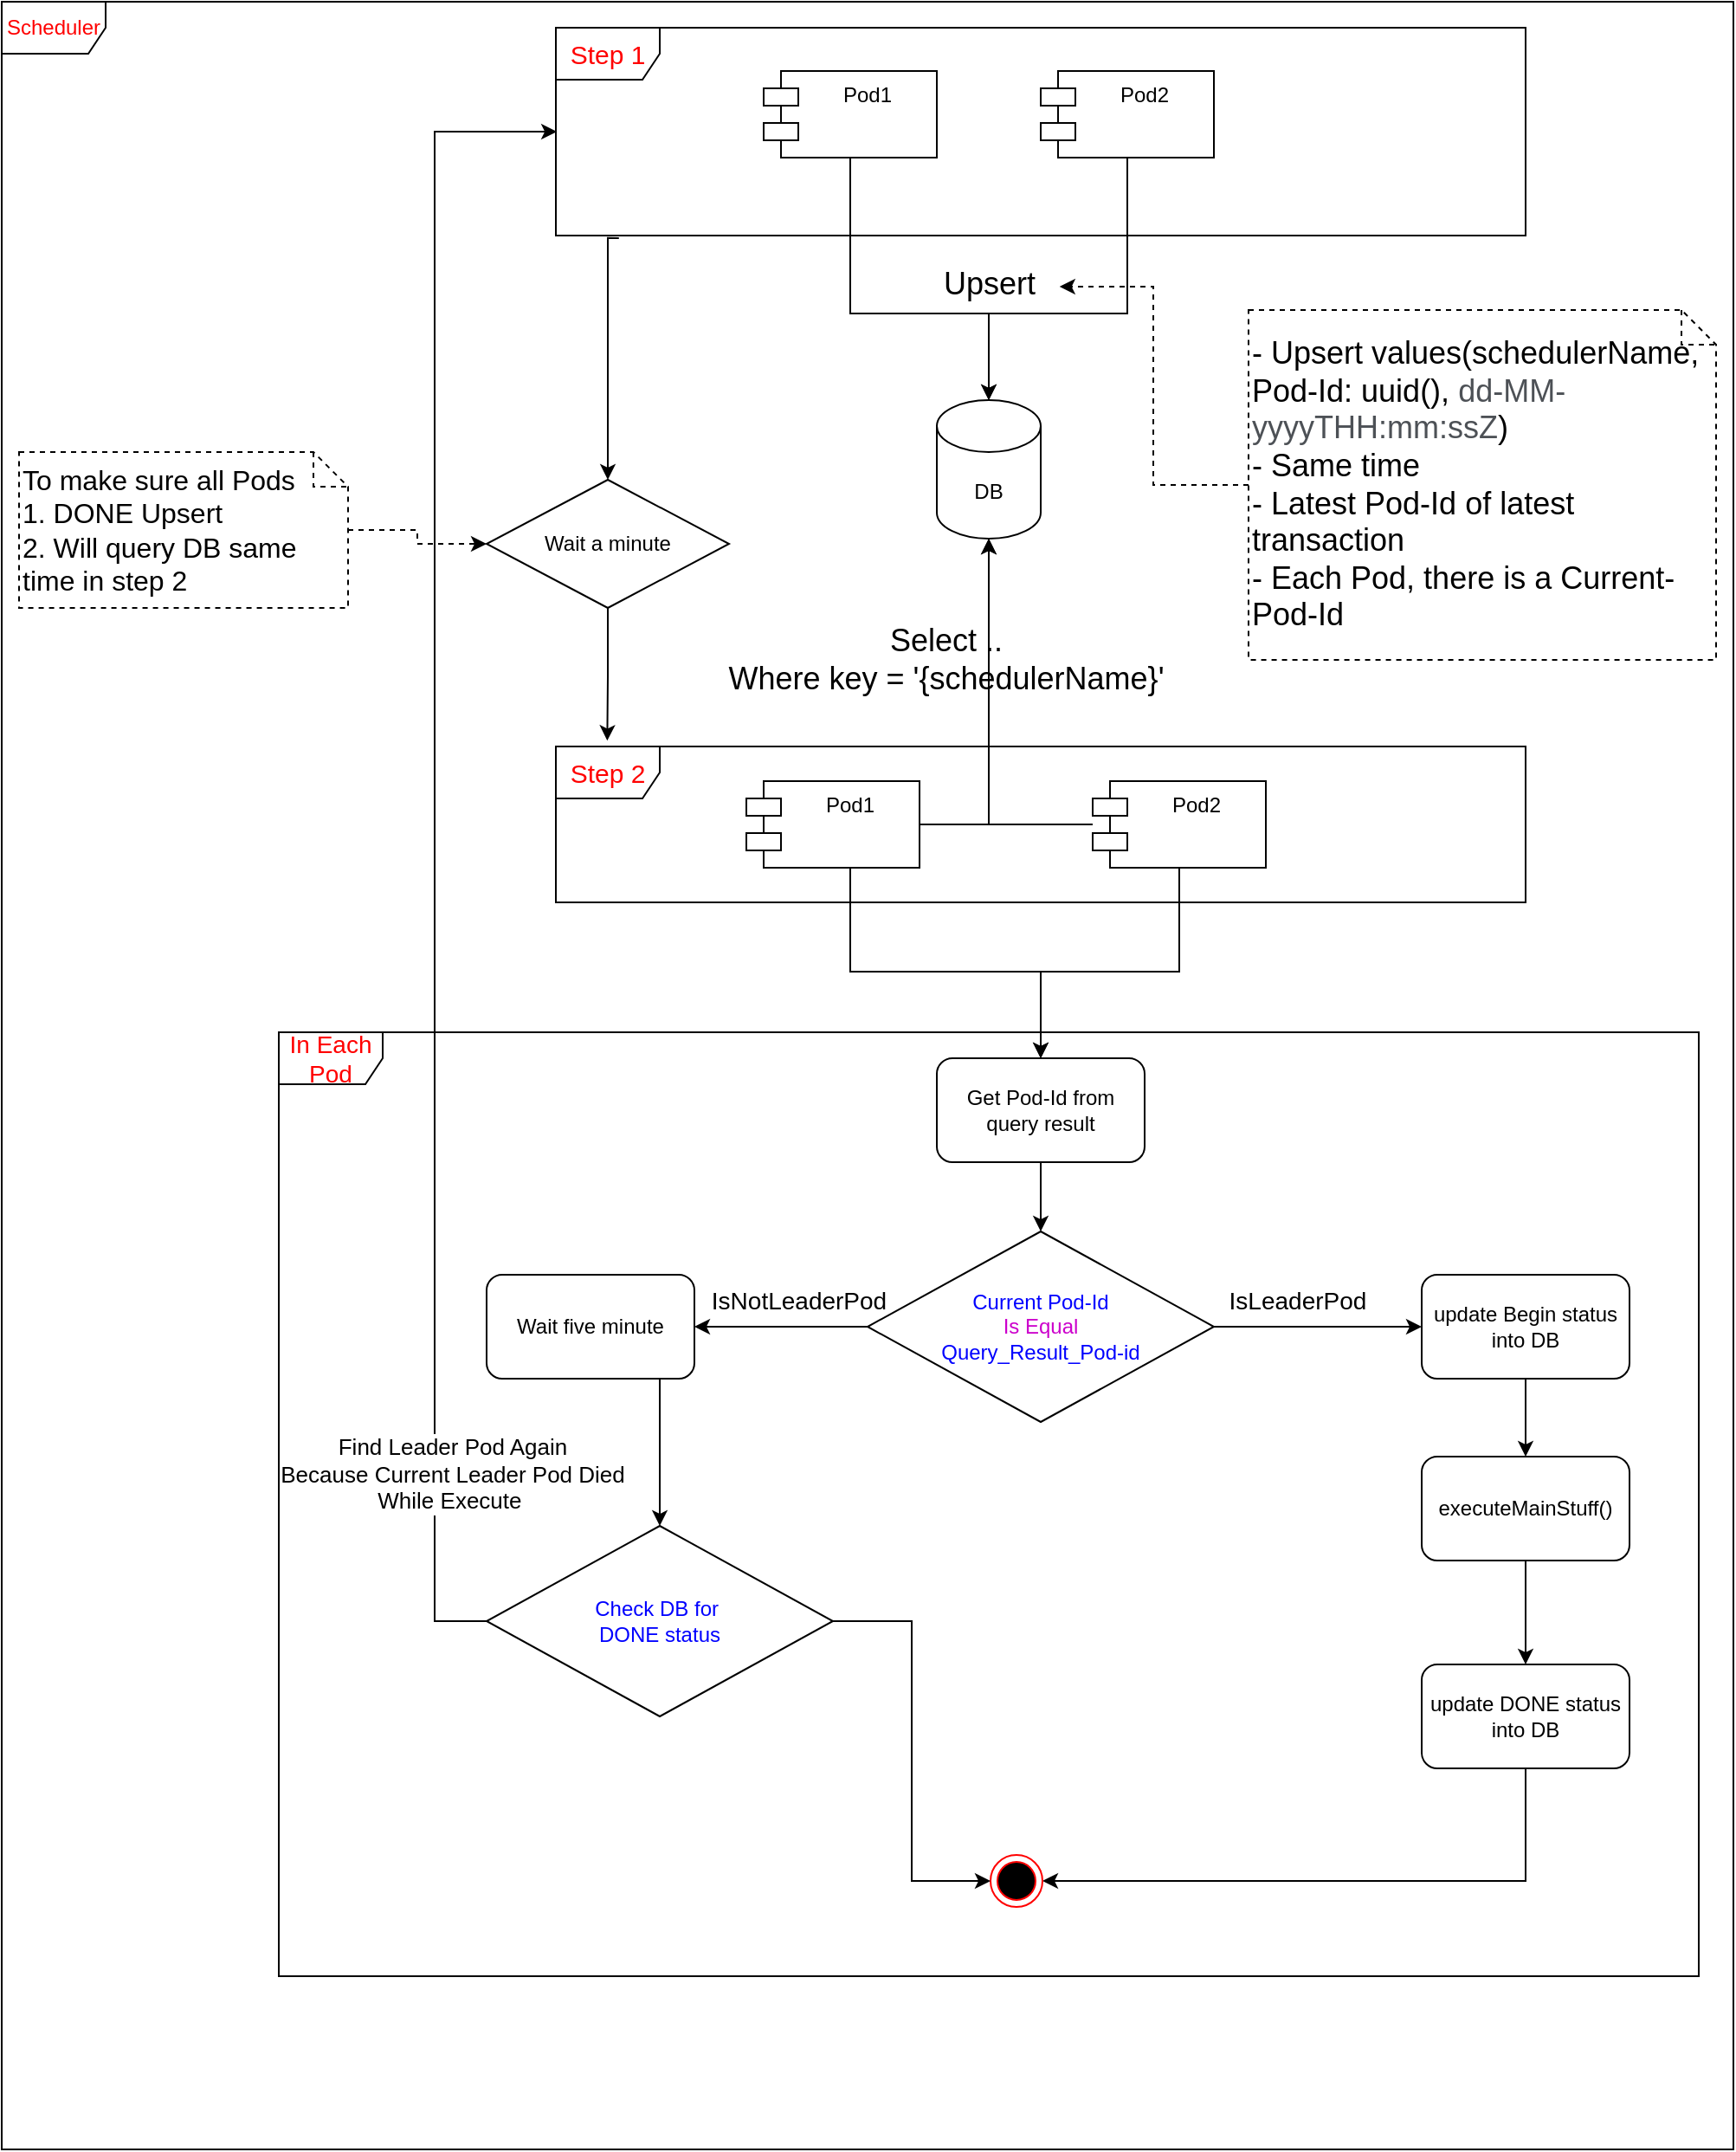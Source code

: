 <mxfile version="24.4.4" type="github">
  <diagram name="Page-1" id="e2xam95Kh5NV5r7jT63Y">
    <mxGraphModel dx="1996" dy="458" grid="1" gridSize="10" guides="1" tooltips="1" connect="1" arrows="1" fold="1" page="1" pageScale="1" pageWidth="850" pageHeight="1100" math="0" shadow="0">
      <root>
        <mxCell id="0" />
        <mxCell id="1" parent="0" />
        <mxCell id="X30sxq30hHPWMuVBQdm3-2" value="Pod1" style="shape=module;align=left;spacingLeft=20;align=center;verticalAlign=top;whiteSpace=wrap;html=1;" parent="1" vertex="1">
          <mxGeometry x="280" y="50" width="100" height="50" as="geometry" />
        </mxCell>
        <mxCell id="X30sxq30hHPWMuVBQdm3-21" style="edgeStyle=orthogonalEdgeStyle;rounded=0;orthogonalLoop=1;jettySize=auto;html=1;exitX=0.5;exitY=1;exitDx=0;exitDy=0;" parent="1" source="X30sxq30hHPWMuVBQdm3-3" target="X30sxq30hHPWMuVBQdm3-17" edge="1">
          <mxGeometry relative="1" as="geometry">
            <Array as="points">
              <mxPoint x="490" y="190" />
              <mxPoint x="410" y="190" />
            </Array>
          </mxGeometry>
        </mxCell>
        <mxCell id="X30sxq30hHPWMuVBQdm3-3" value="Pod2" style="shape=module;align=left;spacingLeft=20;align=center;verticalAlign=top;whiteSpace=wrap;html=1;" parent="1" vertex="1">
          <mxGeometry x="440" y="50" width="100" height="50" as="geometry" />
        </mxCell>
        <mxCell id="X30sxq30hHPWMuVBQdm3-39" style="edgeStyle=orthogonalEdgeStyle;rounded=0;orthogonalLoop=1;jettySize=auto;html=1;entryX=0.5;entryY=0;entryDx=0;entryDy=0;" parent="1" source="X30sxq30hHPWMuVBQdm3-7" target="X30sxq30hHPWMuVBQdm3-30" edge="1">
          <mxGeometry relative="1" as="geometry">
            <Array as="points">
              <mxPoint x="330" y="570" />
              <mxPoint x="440" y="570" />
            </Array>
          </mxGeometry>
        </mxCell>
        <mxCell id="X30sxq30hHPWMuVBQdm3-7" value="Pod1" style="shape=module;align=left;spacingLeft=20;align=center;verticalAlign=top;whiteSpace=wrap;html=1;" parent="1" vertex="1">
          <mxGeometry x="270" y="460" width="100" height="50" as="geometry" />
        </mxCell>
        <mxCell id="X30sxq30hHPWMuVBQdm3-28" style="edgeStyle=orthogonalEdgeStyle;rounded=0;orthogonalLoop=1;jettySize=auto;html=1;" parent="1" source="X30sxq30hHPWMuVBQdm3-8" target="X30sxq30hHPWMuVBQdm3-17" edge="1">
          <mxGeometry relative="1" as="geometry">
            <Array as="points">
              <mxPoint x="410" y="485" />
            </Array>
          </mxGeometry>
        </mxCell>
        <mxCell id="X30sxq30hHPWMuVBQdm3-40" style="edgeStyle=orthogonalEdgeStyle;rounded=0;orthogonalLoop=1;jettySize=auto;html=1;entryX=0.5;entryY=0;entryDx=0;entryDy=0;" parent="1" source="X30sxq30hHPWMuVBQdm3-8" target="X30sxq30hHPWMuVBQdm3-30" edge="1">
          <mxGeometry relative="1" as="geometry">
            <Array as="points">
              <mxPoint x="520" y="570" />
              <mxPoint x="440" y="570" />
            </Array>
          </mxGeometry>
        </mxCell>
        <mxCell id="X30sxq30hHPWMuVBQdm3-8" value="Pod2" style="shape=module;align=left;spacingLeft=20;align=center;verticalAlign=top;whiteSpace=wrap;html=1;" parent="1" vertex="1">
          <mxGeometry x="470" y="460" width="100" height="50" as="geometry" />
        </mxCell>
        <mxCell id="X30sxq30hHPWMuVBQdm3-15" value="&lt;font style=&quot;font-size: 18px;&quot;&gt;- Upsert values(schedulerName, Pod-Id: uuid(),&amp;nbsp;&lt;span style=&quot;color: rgb(77, 81, 86); font-family: arial, sans-serif; background-color: rgb(255, 255, 255);&quot;&gt;dd-MM-yyyyTHH:mm:ssZ&lt;/span&gt;)&lt;br&gt;- Same time&lt;/font&gt;&lt;div style=&quot;font-size: 18px;&quot;&gt;- Latest Pod-Id of latest transaction&lt;/div&gt;&lt;div style=&quot;font-size: 18px;&quot;&gt;- Each Pod, there is a Current-Pod-Id&lt;/div&gt;" style="shape=note;size=20;whiteSpace=wrap;html=1;align=left;dashed=1;" parent="1" vertex="1">
          <mxGeometry x="560" y="188" width="270" height="202" as="geometry" />
        </mxCell>
        <mxCell id="X30sxq30hHPWMuVBQdm3-17" value="DB" style="shape=cylinder3;whiteSpace=wrap;html=1;boundedLbl=1;backgroundOutline=1;size=15;" parent="1" vertex="1">
          <mxGeometry x="380" y="240" width="60" height="80" as="geometry" />
        </mxCell>
        <mxCell id="X30sxq30hHPWMuVBQdm3-55" style="edgeStyle=orthogonalEdgeStyle;rounded=0;orthogonalLoop=1;jettySize=auto;html=1;entryX=0.5;entryY=0;entryDx=0;entryDy=0;exitX=0.065;exitY=1.012;exitDx=0;exitDy=0;exitPerimeter=0;" parent="1" source="X30sxq30hHPWMuVBQdm3-19" target="X30sxq30hHPWMuVBQdm3-47" edge="1">
          <mxGeometry relative="1" as="geometry">
            <mxPoint x="180" y="140" as="sourcePoint" />
            <Array as="points">
              <mxPoint x="190" y="146" />
            </Array>
          </mxGeometry>
        </mxCell>
        <mxCell id="X30sxq30hHPWMuVBQdm3-19" value="&lt;font color=&quot;#ff0000&quot; style=&quot;font-size: 15px;&quot;&gt;Step 1&lt;/font&gt;" style="shape=umlFrame;whiteSpace=wrap;html=1;pointerEvents=0;" parent="1" vertex="1">
          <mxGeometry x="160" y="25" width="560" height="120" as="geometry" />
        </mxCell>
        <mxCell id="X30sxq30hHPWMuVBQdm3-20" style="edgeStyle=orthogonalEdgeStyle;rounded=0;orthogonalLoop=1;jettySize=auto;html=1;exitX=0.5;exitY=1;exitDx=0;exitDy=0;entryX=0.5;entryY=0;entryDx=0;entryDy=0;entryPerimeter=0;" parent="1" source="X30sxq30hHPWMuVBQdm3-2" target="X30sxq30hHPWMuVBQdm3-17" edge="1">
          <mxGeometry relative="1" as="geometry">
            <Array as="points">
              <mxPoint x="330" y="190" />
              <mxPoint x="410" y="190" />
            </Array>
          </mxGeometry>
        </mxCell>
        <mxCell id="X30sxq30hHPWMuVBQdm3-22" value="&lt;font style=&quot;font-size: 18px;&quot;&gt;Upsert&lt;/font&gt;" style="text;html=1;align=center;verticalAlign=middle;resizable=0;points=[];autosize=1;strokeColor=none;fillColor=none;" parent="1" vertex="1">
          <mxGeometry x="370" y="153" width="80" height="40" as="geometry" />
        </mxCell>
        <mxCell id="X30sxq30hHPWMuVBQdm3-24" style="edgeStyle=orthogonalEdgeStyle;rounded=0;orthogonalLoop=1;jettySize=auto;html=1;entryX=1.011;entryY=0.537;entryDx=0;entryDy=0;entryPerimeter=0;dashed=1;" parent="1" source="X30sxq30hHPWMuVBQdm3-15" target="X30sxq30hHPWMuVBQdm3-22" edge="1">
          <mxGeometry relative="1" as="geometry" />
        </mxCell>
        <mxCell id="X30sxq30hHPWMuVBQdm3-25" value="&lt;font color=&quot;#ff0000&quot; style=&quot;font-size: 15px;&quot;&gt;Step 2&lt;/font&gt;" style="shape=umlFrame;whiteSpace=wrap;html=1;pointerEvents=0;" parent="1" vertex="1">
          <mxGeometry x="160" y="440" width="560" height="90" as="geometry" />
        </mxCell>
        <mxCell id="X30sxq30hHPWMuVBQdm3-26" style="edgeStyle=orthogonalEdgeStyle;rounded=0;orthogonalLoop=1;jettySize=auto;html=1;entryX=0.5;entryY=1;entryDx=0;entryDy=0;entryPerimeter=0;" parent="1" source="X30sxq30hHPWMuVBQdm3-7" target="X30sxq30hHPWMuVBQdm3-17" edge="1">
          <mxGeometry relative="1" as="geometry">
            <Array as="points">
              <mxPoint x="410" y="485" />
            </Array>
          </mxGeometry>
        </mxCell>
        <mxCell id="X30sxq30hHPWMuVBQdm3-29" value="&lt;font style=&quot;font-size: 18px;&quot;&gt;Select .. &lt;br&gt;Where key = &#39;{schedulerName}&#39;&lt;/font&gt;" style="text;html=1;align=center;verticalAlign=middle;resizable=0;points=[];autosize=1;strokeColor=none;fillColor=none;" parent="1" vertex="1">
          <mxGeometry x="250" y="360" width="270" height="60" as="geometry" />
        </mxCell>
        <mxCell id="X30sxq30hHPWMuVBQdm3-32" style="edgeStyle=orthogonalEdgeStyle;rounded=0;orthogonalLoop=1;jettySize=auto;html=1;exitX=0.5;exitY=1;exitDx=0;exitDy=0;entryX=0.5;entryY=0;entryDx=0;entryDy=0;" parent="1" source="X30sxq30hHPWMuVBQdm3-30" target="X30sxq30hHPWMuVBQdm3-31" edge="1">
          <mxGeometry relative="1" as="geometry" />
        </mxCell>
        <mxCell id="X30sxq30hHPWMuVBQdm3-30" value="Get Pod-Id from query result" style="rounded=1;whiteSpace=wrap;html=1;" parent="1" vertex="1">
          <mxGeometry x="380" y="620" width="120" height="60" as="geometry" />
        </mxCell>
        <mxCell id="X30sxq30hHPWMuVBQdm3-61" style="edgeStyle=orthogonalEdgeStyle;rounded=0;orthogonalLoop=1;jettySize=auto;html=1;entryX=0;entryY=0.5;entryDx=0;entryDy=0;" parent="1" source="X30sxq30hHPWMuVBQdm3-31" target="X30sxq30hHPWMuVBQdm3-56" edge="1">
          <mxGeometry relative="1" as="geometry" />
        </mxCell>
        <mxCell id="X30sxq30hHPWMuVBQdm3-73" value="&lt;font style=&quot;font-size: 14px;&quot;&gt;IsLeaderPod&lt;/font&gt;" style="edgeLabel;html=1;align=center;verticalAlign=middle;resizable=0;points=[];" parent="X30sxq30hHPWMuVBQdm3-61" vertex="1" connectable="0">
          <mxGeometry x="-0.198" y="2" relative="1" as="geometry">
            <mxPoint y="-13" as="offset" />
          </mxGeometry>
        </mxCell>
        <mxCell id="X30sxq30hHPWMuVBQdm3-67" style="edgeStyle=orthogonalEdgeStyle;rounded=0;orthogonalLoop=1;jettySize=auto;html=1;entryX=1;entryY=0.5;entryDx=0;entryDy=0;" parent="1" source="X30sxq30hHPWMuVBQdm3-31" target="X30sxq30hHPWMuVBQdm3-66" edge="1">
          <mxGeometry relative="1" as="geometry" />
        </mxCell>
        <mxCell id="X30sxq30hHPWMuVBQdm3-74" value="&lt;font style=&quot;font-size: 14px;&quot;&gt;IsNotLeaderPod&lt;/font&gt;" style="edgeLabel;html=1;align=center;verticalAlign=middle;resizable=0;points=[];" parent="X30sxq30hHPWMuVBQdm3-67" vertex="1" connectable="0">
          <mxGeometry x="0.293" y="-1" relative="1" as="geometry">
            <mxPoint x="24" y="-14" as="offset" />
          </mxGeometry>
        </mxCell>
        <mxCell id="X30sxq30hHPWMuVBQdm3-31" value="&lt;font color=&quot;#0000ff&quot;&gt;Current Pod-Id&lt;/font&gt;&lt;br&gt;&lt;font color=&quot;#cc00cc&quot;&gt;Is Equal&lt;/font&gt;&lt;br&gt;&lt;font color=&quot;#0000ff&quot;&gt;Query_Result_Pod-id&lt;/font&gt;" style="rhombus;whiteSpace=wrap;html=1;" parent="1" vertex="1">
          <mxGeometry x="340" y="720" width="200" height="110" as="geometry" />
        </mxCell>
        <mxCell id="X30sxq30hHPWMuVBQdm3-63" style="edgeStyle=orthogonalEdgeStyle;rounded=0;orthogonalLoop=1;jettySize=auto;html=1;entryX=0.5;entryY=0;entryDx=0;entryDy=0;" parent="1" source="X30sxq30hHPWMuVBQdm3-33" target="X30sxq30hHPWMuVBQdm3-59" edge="1">
          <mxGeometry relative="1" as="geometry" />
        </mxCell>
        <mxCell id="X30sxq30hHPWMuVBQdm3-33" value="executeMainStuff()" style="rounded=1;whiteSpace=wrap;html=1;" parent="1" vertex="1">
          <mxGeometry x="660" y="850" width="120" height="60" as="geometry" />
        </mxCell>
        <mxCell id="X30sxq30hHPWMuVBQdm3-37" value="&lt;font color=&quot;#ff0000&quot;&gt;Scheduler&lt;/font&gt;" style="shape=umlFrame;whiteSpace=wrap;html=1;pointerEvents=0;" parent="1" vertex="1">
          <mxGeometry x="-160" y="10" width="1000" height="1240" as="geometry" />
        </mxCell>
        <mxCell id="X30sxq30hHPWMuVBQdm3-47" value="Wait a minute" style="shape=rhombus;perimeter=rhombusPerimeter;whiteSpace=wrap;html=1;align=center;" parent="1" vertex="1">
          <mxGeometry x="120" y="286" width="140" height="74" as="geometry" />
        </mxCell>
        <mxCell id="X30sxq30hHPWMuVBQdm3-54" style="edgeStyle=orthogonalEdgeStyle;rounded=0;orthogonalLoop=1;jettySize=auto;html=1;entryX=0.053;entryY=-0.037;entryDx=0;entryDy=0;entryPerimeter=0;" parent="1" source="X30sxq30hHPWMuVBQdm3-47" target="X30sxq30hHPWMuVBQdm3-25" edge="1">
          <mxGeometry relative="1" as="geometry" />
        </mxCell>
        <mxCell id="X30sxq30hHPWMuVBQdm3-62" style="edgeStyle=orthogonalEdgeStyle;rounded=0;orthogonalLoop=1;jettySize=auto;html=1;" parent="1" source="X30sxq30hHPWMuVBQdm3-56" target="X30sxq30hHPWMuVBQdm3-33" edge="1">
          <mxGeometry relative="1" as="geometry" />
        </mxCell>
        <mxCell id="X30sxq30hHPWMuVBQdm3-56" value="update Begin status&lt;br&gt;into DB" style="rounded=1;whiteSpace=wrap;html=1;" parent="1" vertex="1">
          <mxGeometry x="660" y="745" width="120" height="60" as="geometry" />
        </mxCell>
        <mxCell id="X30sxq30hHPWMuVBQdm3-58" style="edgeStyle=orthogonalEdgeStyle;rounded=0;orthogonalLoop=1;jettySize=auto;html=1;dashed=1;" parent="1" source="X30sxq30hHPWMuVBQdm3-57" target="X30sxq30hHPWMuVBQdm3-47" edge="1">
          <mxGeometry relative="1" as="geometry" />
        </mxCell>
        <mxCell id="X30sxq30hHPWMuVBQdm3-57" value="&lt;div style=&quot;font-size: 16px;&quot;&gt;To make sure all Pods&lt;br&gt;1. DONE Upsert&lt;br&gt;2. Will query DB same time in step 2&lt;/div&gt;" style="shape=note;size=20;whiteSpace=wrap;html=1;align=left;dashed=1;" parent="1" vertex="1">
          <mxGeometry x="-150" y="270" width="190" height="90" as="geometry" />
        </mxCell>
        <mxCell id="X30sxq30hHPWMuVBQdm3-65" style="edgeStyle=orthogonalEdgeStyle;rounded=0;orthogonalLoop=1;jettySize=auto;html=1;entryX=1;entryY=0.5;entryDx=0;entryDy=0;" parent="1" source="X30sxq30hHPWMuVBQdm3-59" target="X30sxq30hHPWMuVBQdm3-60" edge="1">
          <mxGeometry relative="1" as="geometry">
            <Array as="points">
              <mxPoint x="720" y="1095" />
            </Array>
          </mxGeometry>
        </mxCell>
        <mxCell id="X30sxq30hHPWMuVBQdm3-59" value="update DONE status&lt;br&gt;into DB" style="rounded=1;whiteSpace=wrap;html=1;" parent="1" vertex="1">
          <mxGeometry x="660" y="970" width="120" height="60" as="geometry" />
        </mxCell>
        <mxCell id="X30sxq30hHPWMuVBQdm3-60" value="" style="ellipse;html=1;shape=endState;fillColor=#000000;strokeColor=#ff0000;" parent="1" vertex="1">
          <mxGeometry x="411" y="1080" width="30" height="30" as="geometry" />
        </mxCell>
        <mxCell id="X30sxq30hHPWMuVBQdm3-71" style="edgeStyle=orthogonalEdgeStyle;rounded=0;orthogonalLoop=1;jettySize=auto;html=1;entryX=0.5;entryY=0;entryDx=0;entryDy=0;" parent="1" source="X30sxq30hHPWMuVBQdm3-66" target="X30sxq30hHPWMuVBQdm3-69" edge="1">
          <mxGeometry relative="1" as="geometry">
            <Array as="points">
              <mxPoint x="220" y="820" />
              <mxPoint x="220" y="820" />
            </Array>
          </mxGeometry>
        </mxCell>
        <mxCell id="X30sxq30hHPWMuVBQdm3-66" value="Wait five minute" style="rounded=1;whiteSpace=wrap;html=1;" parent="1" vertex="1">
          <mxGeometry x="120" y="745" width="120" height="60" as="geometry" />
        </mxCell>
        <mxCell id="X30sxq30hHPWMuVBQdm3-70" style="edgeStyle=orthogonalEdgeStyle;rounded=0;orthogonalLoop=1;jettySize=auto;html=1;entryX=0;entryY=0.5;entryDx=0;entryDy=0;" parent="1" source="X30sxq30hHPWMuVBQdm3-69" target="X30sxq30hHPWMuVBQdm3-60" edge="1">
          <mxGeometry relative="1" as="geometry" />
        </mxCell>
        <mxCell id="X30sxq30hHPWMuVBQdm3-69" value="&lt;font color=&quot;#0000ff&quot;&gt;Check DB for&amp;nbsp;&lt;br&gt;DONE status&lt;/font&gt;" style="rhombus;whiteSpace=wrap;html=1;" parent="1" vertex="1">
          <mxGeometry x="120" y="890" width="200" height="110" as="geometry" />
        </mxCell>
        <mxCell id="X30sxq30hHPWMuVBQdm3-72" style="edgeStyle=orthogonalEdgeStyle;rounded=0;orthogonalLoop=1;jettySize=auto;html=1;entryX=0.001;entryY=0.5;entryDx=0;entryDy=0;entryPerimeter=0;" parent="1" source="X30sxq30hHPWMuVBQdm3-69" target="X30sxq30hHPWMuVBQdm3-19" edge="1">
          <mxGeometry relative="1" as="geometry">
            <Array as="points">
              <mxPoint x="90" y="945" />
              <mxPoint x="90" y="85" />
            </Array>
          </mxGeometry>
        </mxCell>
        <mxCell id="X30sxq30hHPWMuVBQdm3-76" value="&lt;font style=&quot;font-size: 13px;&quot;&gt;Find Leader Pod Again&lt;br&gt;Because Current Leader Pod Died &lt;br&gt;While Execute&amp;nbsp;&lt;/font&gt;" style="edgeLabel;html=1;align=center;verticalAlign=middle;resizable=0;points=[];" parent="X30sxq30hHPWMuVBQdm3-72" vertex="1" connectable="0">
          <mxGeometry x="-0.831" y="-2" relative="1" as="geometry">
            <mxPoint x="8" y="-34" as="offset" />
          </mxGeometry>
        </mxCell>
        <mxCell id="X30sxq30hHPWMuVBQdm3-77" value="&lt;font color=&quot;#ff0000&quot; style=&quot;font-size: 14px;&quot;&gt;In Each Pod&lt;/font&gt;" style="shape=umlFrame;whiteSpace=wrap;html=1;pointerEvents=0;" parent="1" vertex="1">
          <mxGeometry y="605" width="820" height="545" as="geometry" />
        </mxCell>
      </root>
    </mxGraphModel>
  </diagram>
</mxfile>
